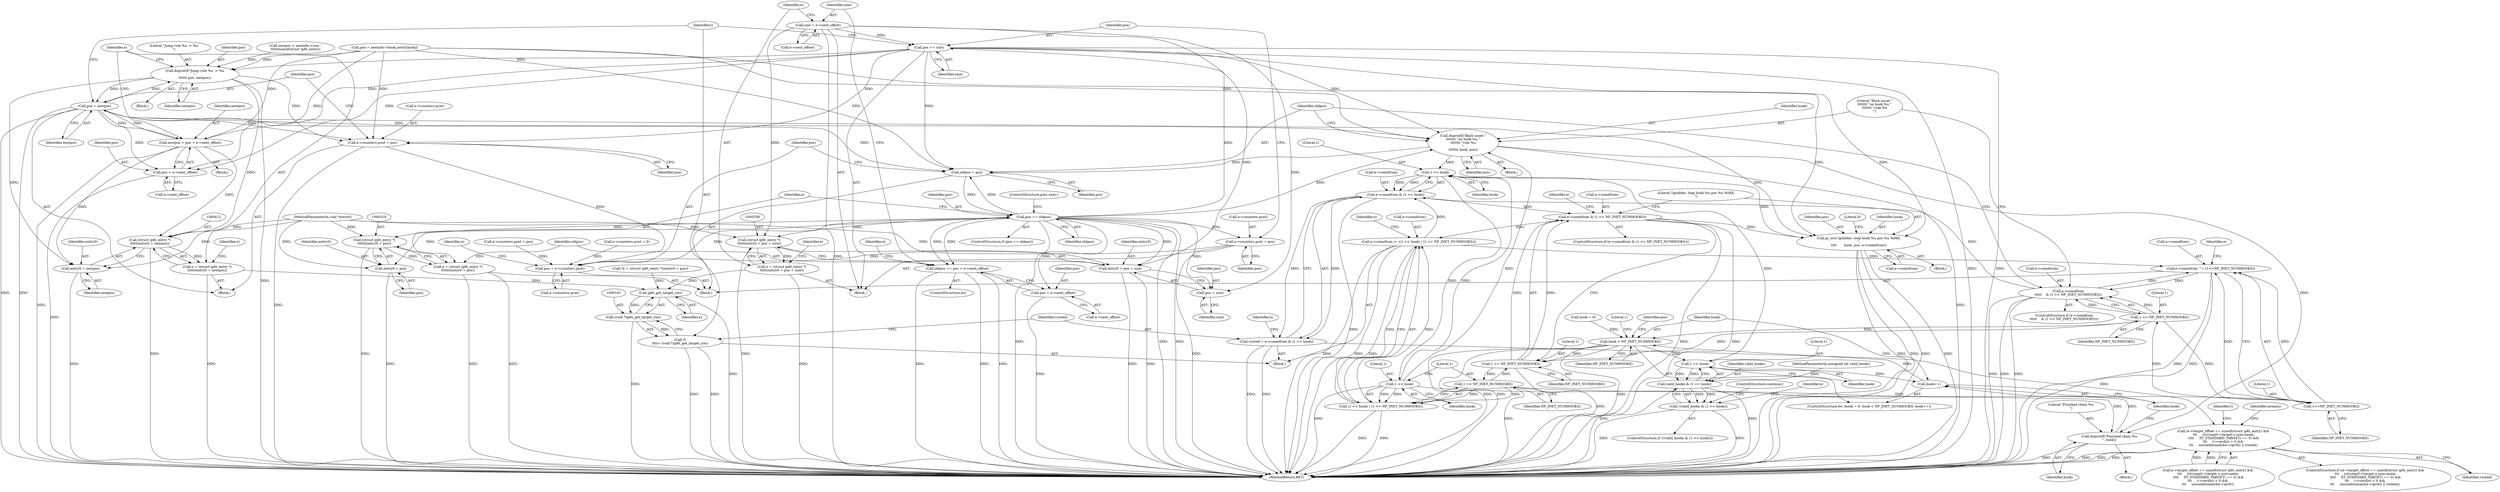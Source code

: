 digraph "0_linux_54d83fc74aa9ec72794373cb47432c5f7fb1a309_11@pointer" {
"1000330" [label="(Call,size = e->next_offset)"];
"1000337" [label="(Call,(struct ip6t_entry *)\n\t\t\t\t\t(entry0 + pos + size))"];
"1000335" [label="(Call,e = (struct ip6t_entry *)\n\t\t\t\t\t(entry0 + pos + size))"];
"1000162" [label="(Call,ip6t_get_target_c(e))"];
"1000160" [label="(Call,(void *)ip6t_get_target_c(e))"];
"1000158" [label="(Call,*t\n\t\t\t\t= (void *)ip6t_get_target_c(e))"];
"1000339" [label="(Call,entry0 + pos + size)"];
"1000341" [label="(Call,pos + size)"];
"1000351" [label="(Call,pos += size)"];
"1000183" [label="(Call,pr_err(\"iptables: loop hook %u pos %u %08X.\n\",\n\t\t\t\t       hook, pos, e->comefrom))"];
"1000290" [label="(Call,duprintf(\"Back unset \"\n\t\t\t\t\t\t\t \"on hook %u \"\n\t\t\t\t\t\t\t \"rule %u\n\",\n\t\t\t\t\t\t\t hook, pos))"];
"1000171" [label="(Call,1 << hook)"];
"1000167" [label="(Call,e->comefrom & (1 << hook))"];
"1000165" [label="(Call,visited = e->comefrom & (1 << hook))"];
"1000204" [label="(Call,(e->target_offset == sizeof(struct ip6t_entry) &&\n \t\t\t     (strcmp(t->target.u.user.name,\n \t\t\t\t     XT_STANDARD_TARGET) == 0) &&\n\t\t\t     t->verdict < 0 &&\n\t\t\t     unconditional(&e->ipv6)) || visited)"];
"1000175" [label="(Call,e->comefrom & (1 << NF_INET_NUMHOOKS))"];
"1000192" [label="(Call,e->comefrom |= ((1 << hook) | (1 << NF_INET_NUMHOOKS)))"];
"1000274" [label="(Call,e->comefrom ^= (1<<NF_INET_NUMHOOKS))"];
"1000282" [label="(Call,e->comefrom\n\t\t\t\t\t    & (1 << NF_INET_NUMHOOKS))"];
"1000197" [label="(Call,1 << hook)"];
"1000196" [label="(Call,(1 << hook) | (1 << NF_INET_NUMHOOKS))"];
"1000427" [label="(Call,duprintf(\"Finished chain %u\n\", hook))"];
"1000121" [label="(Call,hook++)"];
"1000118" [label="(Call,hook < NF_INET_NUMHOOKS)"];
"1000144" [label="(Call,1 << hook)"];
"1000142" [label="(Call,valid_hooks & (1 << hook))"];
"1000141" [label="(Call,!(valid_hooks & (1 << hook)))"];
"1000179" [label="(Call,1 << NF_INET_NUMHOOKS)"];
"1000200" [label="(Call,1 << NF_INET_NUMHOOKS)"];
"1000278" [label="(Call,1<<NF_INET_NUMHOOKS)"];
"1000286" [label="(Call,1 << NF_INET_NUMHOOKS)"];
"1000294" [label="(Call,oldpos = pos)"];
"1000312" [label="(Call,pos == oldpos)"];
"1000318" [label="(Call,(struct ip6t_entry *)\n\t\t\t\t\t\t(entry0 + pos))"];
"1000316" [label="(Call,e = (struct ip6t_entry *)\n\t\t\t\t\t\t(entry0 + pos))"];
"1000320" [label="(Call,entry0 + pos)"];
"1000323" [label="(Call,oldpos == pos + e->next_offset)"];
"1000325" [label="(Call,pos + e->next_offset)"];
"1000344" [label="(Call,e->counters.pcnt = pos)"];
"1000297" [label="(Call,pos = e->counters.pcnt)"];
"1000396" [label="(Call,duprintf(\"Jump rule %u -> %u\n\",\n\t\t\t\t\t\t pos, newpos))"];
"1000411" [label="(Call,(struct ip6t_entry *)\n\t\t\t\t\t(entry0 + newpos))"];
"1000409" [label="(Call,e = (struct ip6t_entry *)\n\t\t\t\t\t(entry0 + newpos))"];
"1000413" [label="(Call,entry0 + newpos)"];
"1000416" [label="(Call,e->counters.pcnt = pos)"];
"1000423" [label="(Call,pos = newpos)"];
"1000402" [label="(Call,newpos = pos + e->next_offset)"];
"1000404" [label="(Call,pos + e->next_offset)"];
"1000292" [label="(Identifier,hook)"];
"1000182" [label="(Block,)"];
"1000326" [label="(Identifier,pos)"];
"1000315" [label="(ControlStructure,goto next;)"];
"1000311" [label="(ControlStructure,if (pos == oldpos))"];
"1000151" [label="(Identifier,e)"];
"1000186" [label="(Identifier,pos)"];
"1000314" [label="(Identifier,oldpos)"];
"1000273" [label="(Block,)"];
"1000422" [label="(Identifier,pos)"];
"1000380" [label="(Block,)"];
"1000141" [label="(Call,!(valid_hooks & (1 << hook)))"];
"1000156" [label="(Block,)"];
"1000290" [label="(Call,duprintf(\"Back unset \"\n\t\t\t\t\t\t\t \"on hook %u \"\n\t\t\t\t\t\t\t \"rule %u\n\",\n\t\t\t\t\t\t\t hook, pos))"];
"1000118" [label="(Call,hook < NF_INET_NUMHOOKS)"];
"1000404" [label="(Call,pos + e->next_offset)"];
"1000146" [label="(Identifier,hook)"];
"1000402" [label="(Call,newpos = pos + e->next_offset)"];
"1000410" [label="(Identifier,e)"];
"1000344" [label="(Call,e->counters.pcnt = pos)"];
"1000162" [label="(Call,ip6t_get_target_c(e))"];
"1000304" [label="(Call,e->counters.pcnt = 0)"];
"1000275" [label="(Call,e->comefrom)"];
"1000115" [label="(Call,hook = 0)"];
"1000179" [label="(Call,1 << NF_INET_NUMHOOKS)"];
"1000176" [label="(Call,e->comefrom)"];
"1000114" [label="(ControlStructure,for (hook = 0; hook < NF_INET_NUMHOOKS; hook++))"];
"1000313" [label="(Identifier,pos)"];
"1000145" [label="(Literal,1)"];
"1000431" [label="(Literal,1)"];
"1000352" [label="(Identifier,pos)"];
"1000123" [label="(Block,)"];
"1000144" [label="(Call,1 << hook)"];
"1000325" [label="(Call,pos + e->next_offset)"];
"1000126" [label="(Identifier,pos)"];
"1000287" [label="(Literal,1)"];
"1000321" [label="(Identifier,entry0)"];
"1000401" [label="(Block,)"];
"1000335" [label="(Call,e = (struct ip6t_entry *)\n\t\t\t\t\t(entry0 + pos + size))"];
"1000177" [label="(Identifier,e)"];
"1000143" [label="(Identifier,valid_hooks)"];
"1000331" [label="(Identifier,size)"];
"1000291" [label="(Literal,\"Back unset \"\n\t\t\t\t\t\t\t \"on hook %u \"\n\t\t\t\t\t\t\t \"rule %u\n\")"];
"1000167" [label="(Call,e->comefrom & (1 << hook))"];
"1000297" [label="(Call,pos = e->counters.pcnt)"];
"1000398" [label="(Identifier,pos)"];
"1000205" [label="(Call,e->target_offset == sizeof(struct ip6t_entry) &&\n \t\t\t     (strcmp(t->target.u.user.name,\n \t\t\t\t     XT_STANDARD_TARGET) == 0) &&\n\t\t\t     t->verdict < 0 &&\n\t\t\t     unconditional(&e->ipv6))"];
"1000171" [label="(Call,1 << hook)"];
"1000414" [label="(Identifier,entry0)"];
"1000323" [label="(Call,oldpos == pos + e->next_offset)"];
"1000340" [label="(Identifier,entry0)"];
"1000120" [label="(Identifier,NF_INET_NUMHOOKS)"];
"1000432" [label="(MethodReturn,RET)"];
"1000142" [label="(Call,valid_hooks & (1 << hook))"];
"1000406" [label="(Call,e->next_offset)"];
"1000119" [label="(Identifier,hook)"];
"1000160" [label="(Call,(void *)ip6t_get_target_c(e))"];
"1000200" [label="(Call,1 << NF_INET_NUMHOOKS)"];
"1000341" [label="(Call,pos + size)"];
"1000168" [label="(Call,e->comefrom)"];
"1000423" [label="(Call,pos = newpos)"];
"1000428" [label="(Literal,\"Finished chain %u\n\")"];
"1000272" [label="(ControlStructure,do)"];
"1000288" [label="(Identifier,NF_INET_NUMHOOKS)"];
"1000343" [label="(Identifier,size)"];
"1000192" [label="(Call,e->comefrom |= ((1 << hook) | (1 << NF_INET_NUMHOOKS)))"];
"1000405" [label="(Identifier,pos)"];
"1000351" [label="(Call,pos += size)"];
"1000425" [label="(Identifier,newpos)"];
"1000318" [label="(Call,(struct ip6t_entry *)\n\t\t\t\t\t\t(entry0 + pos))"];
"1000296" [label="(Identifier,pos)"];
"1000279" [label="(Literal,1)"];
"1000175" [label="(Call,e->comefrom & (1 << NF_INET_NUMHOOKS))"];
"1000330" [label="(Call,size = e->next_offset)"];
"1000427" [label="(Call,duprintf(\"Finished chain %u\n\", hook))"];
"1000345" [label="(Call,e->counters.pcnt)"];
"1000122" [label="(Identifier,hook)"];
"1000281" [label="(ControlStructure,if (e->comefrom\n\t\t\t\t\t    & (1 << NF_INET_NUMHOOKS)))"];
"1000294" [label="(Call,oldpos = pos)"];
"1000249" [label="(Identifier,t)"];
"1000111" [label="(MethodParameterIn,void *entry0)"];
"1000204" [label="(Call,(e->target_offset == sizeof(struct ip6t_entry) &&\n \t\t\t     (strcmp(t->target.u.user.name,\n \t\t\t\t     XT_STANDARD_TARGET) == 0) &&\n\t\t\t     t->verdict < 0 &&\n\t\t\t     unconditional(&e->ipv6)) || visited)"];
"1000110" [label="(MethodParameterIn,unsigned int valid_hooks)"];
"1000337" [label="(Call,(struct ip6t_entry *)\n\t\t\t\t\t(entry0 + pos + size))"];
"1000148" [label="(Call,e->counters.pcnt = pos)"];
"1000147" [label="(ControlStructure,continue;)"];
"1000289" [label="(Block,)"];
"1000409" [label="(Call,e = (struct ip6t_entry *)\n\t\t\t\t\t(entry0 + newpos))"];
"1000320" [label="(Call,entry0 + pos)"];
"1000183" [label="(Call,pr_err(\"iptables: loop hook %u pos %u %08X.\n\",\n\t\t\t\t       hook, pos, e->comefrom))"];
"1000299" [label="(Call,e->counters.pcnt)"];
"1000133" [label="(Call,*e = (struct ip6t_entry *)(entry0 + pos))"];
"1000282" [label="(Call,e->comefrom\n\t\t\t\t\t    & (1 << NF_INET_NUMHOOKS))"];
"1000347" [label="(Identifier,e)"];
"1000358" [label="(Identifier,newpos)"];
"1000283" [label="(Call,e->comefrom)"];
"1000274" [label="(Call,e->comefrom ^= (1<<NF_INET_NUMHOOKS))"];
"1000280" [label="(Identifier,NF_INET_NUMHOOKS)"];
"1000174" [label="(ControlStructure,if (e->comefrom & (1 << NF_INET_NUMHOOKS)))"];
"1000276" [label="(Identifier,e)"];
"1000417" [label="(Call,e->counters.pcnt)"];
"1000317" [label="(Identifier,e)"];
"1000336" [label="(Identifier,e)"];
"1000158" [label="(Call,*t\n\t\t\t\t= (void *)ip6t_get_target_c(e))"];
"1000208" [label="(Identifier,e)"];
"1000403" [label="(Identifier,newpos)"];
"1000121" [label="(Call,hook++)"];
"1000342" [label="(Identifier,pos)"];
"1000324" [label="(Identifier,oldpos)"];
"1000278" [label="(Call,1<<NF_INET_NUMHOOKS)"];
"1000327" [label="(Call,e->next_offset)"];
"1000197" [label="(Call,1 << hook)"];
"1000166" [label="(Identifier,visited)"];
"1000307" [label="(Identifier,e)"];
"1000198" [label="(Literal,1)"];
"1000382" [label="(Call,newpos > newinfo->size -\n\t\t\t\t\t\tsizeof(struct ip6t_entry))"];
"1000196" [label="(Call,(1 << hook) | (1 << NF_INET_NUMHOOKS))"];
"1000413" [label="(Call,entry0 + newpos)"];
"1000355" [label="(Block,)"];
"1000316" [label="(Call,e = (struct ip6t_entry *)\n\t\t\t\t\t\t(entry0 + pos))"];
"1000191" [label="(Literal,0)"];
"1000411" [label="(Call,(struct ip6t_entry *)\n\t\t\t\t\t(entry0 + newpos))"];
"1000424" [label="(Identifier,pos)"];
"1000194" [label="(Identifier,e)"];
"1000416" [label="(Call,e->counters.pcnt = pos)"];
"1000332" [label="(Call,e->next_offset)"];
"1000180" [label="(Literal,1)"];
"1000284" [label="(Identifier,e)"];
"1000295" [label="(Identifier,oldpos)"];
"1000140" [label="(ControlStructure,if (!(valid_hooks & (1 << hook))))"];
"1000165" [label="(Call,visited = e->comefrom & (1 << hook))"];
"1000286" [label="(Call,1 << NF_INET_NUMHOOKS)"];
"1000184" [label="(Literal,\"iptables: loop hook %u pos %u %08X.\n\")"];
"1000353" [label="(Identifier,size)"];
"1000203" [label="(ControlStructure,if ((e->target_offset == sizeof(struct ip6t_entry) &&\n \t\t\t     (strcmp(t->target.u.user.name,\n \t\t\t\t     XT_STANDARD_TARGET) == 0) &&\n\t\t\t     t->verdict < 0 &&\n\t\t\t     unconditional(&e->ipv6)) || visited))"];
"1000298" [label="(Identifier,pos)"];
"1000312" [label="(Call,pos == oldpos)"];
"1000419" [label="(Identifier,e)"];
"1000396" [label="(Call,duprintf(\"Jump rule %u -> %u\n\",\n\t\t\t\t\t\t pos, newpos))"];
"1000237" [label="(Identifier,visited)"];
"1000159" [label="(Identifier,t)"];
"1000187" [label="(Call,e->comefrom)"];
"1000125" [label="(Call,pos = newinfo->hook_entry[hook])"];
"1000293" [label="(Identifier,pos)"];
"1000429" [label="(Identifier,hook)"];
"1000163" [label="(Identifier,e)"];
"1000322" [label="(Identifier,pos)"];
"1000397" [label="(Literal,\"Jump rule %u -> %u\n\")"];
"1000202" [label="(Identifier,NF_INET_NUMHOOKS)"];
"1000350" [label="(Identifier,pos)"];
"1000238" [label="(Block,)"];
"1000201" [label="(Literal,1)"];
"1000399" [label="(Identifier,newpos)"];
"1000173" [label="(Identifier,hook)"];
"1000339" [label="(Call,entry0 + pos + size)"];
"1000415" [label="(Identifier,newpos)"];
"1000172" [label="(Literal,1)"];
"1000185" [label="(Identifier,hook)"];
"1000199" [label="(Identifier,hook)"];
"1000193" [label="(Call,e->comefrom)"];
"1000181" [label="(Identifier,NF_INET_NUMHOOKS)"];
"1000330" -> "1000238"  [label="AST: "];
"1000330" -> "1000332"  [label="CFG: "];
"1000331" -> "1000330"  [label="AST: "];
"1000332" -> "1000330"  [label="AST: "];
"1000336" -> "1000330"  [label="CFG: "];
"1000330" -> "1000432"  [label="DDG: "];
"1000330" -> "1000337"  [label="DDG: "];
"1000330" -> "1000339"  [label="DDG: "];
"1000330" -> "1000341"  [label="DDG: "];
"1000330" -> "1000351"  [label="DDG: "];
"1000337" -> "1000335"  [label="AST: "];
"1000337" -> "1000339"  [label="CFG: "];
"1000338" -> "1000337"  [label="AST: "];
"1000339" -> "1000337"  [label="AST: "];
"1000335" -> "1000337"  [label="CFG: "];
"1000337" -> "1000432"  [label="DDG: "];
"1000337" -> "1000335"  [label="DDG: "];
"1000111" -> "1000337"  [label="DDG: "];
"1000312" -> "1000337"  [label="DDG: "];
"1000335" -> "1000238"  [label="AST: "];
"1000336" -> "1000335"  [label="AST: "];
"1000347" -> "1000335"  [label="CFG: "];
"1000335" -> "1000432"  [label="DDG: "];
"1000335" -> "1000162"  [label="DDG: "];
"1000162" -> "1000160"  [label="AST: "];
"1000162" -> "1000163"  [label="CFG: "];
"1000163" -> "1000162"  [label="AST: "];
"1000160" -> "1000162"  [label="CFG: "];
"1000162" -> "1000432"  [label="DDG: "];
"1000162" -> "1000160"  [label="DDG: "];
"1000133" -> "1000162"  [label="DDG: "];
"1000409" -> "1000162"  [label="DDG: "];
"1000160" -> "1000158"  [label="AST: "];
"1000161" -> "1000160"  [label="AST: "];
"1000158" -> "1000160"  [label="CFG: "];
"1000160" -> "1000432"  [label="DDG: "];
"1000160" -> "1000158"  [label="DDG: "];
"1000158" -> "1000156"  [label="AST: "];
"1000159" -> "1000158"  [label="AST: "];
"1000166" -> "1000158"  [label="CFG: "];
"1000158" -> "1000432"  [label="DDG: "];
"1000158" -> "1000432"  [label="DDG: "];
"1000339" -> "1000341"  [label="CFG: "];
"1000340" -> "1000339"  [label="AST: "];
"1000341" -> "1000339"  [label="AST: "];
"1000339" -> "1000432"  [label="DDG: "];
"1000339" -> "1000432"  [label="DDG: "];
"1000111" -> "1000339"  [label="DDG: "];
"1000312" -> "1000339"  [label="DDG: "];
"1000341" -> "1000343"  [label="CFG: "];
"1000342" -> "1000341"  [label="AST: "];
"1000343" -> "1000341"  [label="AST: "];
"1000312" -> "1000341"  [label="DDG: "];
"1000351" -> "1000238"  [label="AST: "];
"1000351" -> "1000353"  [label="CFG: "];
"1000352" -> "1000351"  [label="AST: "];
"1000353" -> "1000351"  [label="AST: "];
"1000159" -> "1000351"  [label="CFG: "];
"1000351" -> "1000432"  [label="DDG: "];
"1000351" -> "1000432"  [label="DDG: "];
"1000351" -> "1000183"  [label="DDG: "];
"1000351" -> "1000290"  [label="DDG: "];
"1000351" -> "1000294"  [label="DDG: "];
"1000312" -> "1000351"  [label="DDG: "];
"1000351" -> "1000396"  [label="DDG: "];
"1000351" -> "1000402"  [label="DDG: "];
"1000351" -> "1000404"  [label="DDG: "];
"1000351" -> "1000416"  [label="DDG: "];
"1000183" -> "1000182"  [label="AST: "];
"1000183" -> "1000187"  [label="CFG: "];
"1000184" -> "1000183"  [label="AST: "];
"1000185" -> "1000183"  [label="AST: "];
"1000186" -> "1000183"  [label="AST: "];
"1000187" -> "1000183"  [label="AST: "];
"1000191" -> "1000183"  [label="CFG: "];
"1000183" -> "1000432"  [label="DDG: "];
"1000183" -> "1000432"  [label="DDG: "];
"1000183" -> "1000432"  [label="DDG: "];
"1000183" -> "1000432"  [label="DDG: "];
"1000171" -> "1000183"  [label="DDG: "];
"1000423" -> "1000183"  [label="DDG: "];
"1000125" -> "1000183"  [label="DDG: "];
"1000175" -> "1000183"  [label="DDG: "];
"1000290" -> "1000289"  [label="AST: "];
"1000290" -> "1000293"  [label="CFG: "];
"1000291" -> "1000290"  [label="AST: "];
"1000292" -> "1000290"  [label="AST: "];
"1000293" -> "1000290"  [label="AST: "];
"1000295" -> "1000290"  [label="CFG: "];
"1000290" -> "1000432"  [label="DDG: "];
"1000290" -> "1000171"  [label="DDG: "];
"1000197" -> "1000290"  [label="DDG: "];
"1000423" -> "1000290"  [label="DDG: "];
"1000312" -> "1000290"  [label="DDG: "];
"1000125" -> "1000290"  [label="DDG: "];
"1000290" -> "1000294"  [label="DDG: "];
"1000290" -> "1000427"  [label="DDG: "];
"1000171" -> "1000167"  [label="AST: "];
"1000171" -> "1000173"  [label="CFG: "];
"1000172" -> "1000171"  [label="AST: "];
"1000173" -> "1000171"  [label="AST: "];
"1000167" -> "1000171"  [label="CFG: "];
"1000171" -> "1000167"  [label="DDG: "];
"1000171" -> "1000167"  [label="DDG: "];
"1000197" -> "1000171"  [label="DDG: "];
"1000144" -> "1000171"  [label="DDG: "];
"1000171" -> "1000197"  [label="DDG: "];
"1000167" -> "1000165"  [label="AST: "];
"1000168" -> "1000167"  [label="AST: "];
"1000165" -> "1000167"  [label="CFG: "];
"1000167" -> "1000432"  [label="DDG: "];
"1000167" -> "1000165"  [label="DDG: "];
"1000167" -> "1000165"  [label="DDG: "];
"1000192" -> "1000167"  [label="DDG: "];
"1000282" -> "1000167"  [label="DDG: "];
"1000167" -> "1000175"  [label="DDG: "];
"1000165" -> "1000156"  [label="AST: "];
"1000166" -> "1000165"  [label="AST: "];
"1000177" -> "1000165"  [label="CFG: "];
"1000165" -> "1000432"  [label="DDG: "];
"1000165" -> "1000432"  [label="DDG: "];
"1000165" -> "1000204"  [label="DDG: "];
"1000204" -> "1000203"  [label="AST: "];
"1000204" -> "1000205"  [label="CFG: "];
"1000204" -> "1000237"  [label="CFG: "];
"1000205" -> "1000204"  [label="AST: "];
"1000237" -> "1000204"  [label="AST: "];
"1000249" -> "1000204"  [label="CFG: "];
"1000358" -> "1000204"  [label="CFG: "];
"1000204" -> "1000432"  [label="DDG: "];
"1000204" -> "1000432"  [label="DDG: "];
"1000204" -> "1000432"  [label="DDG: "];
"1000205" -> "1000204"  [label="DDG: "];
"1000205" -> "1000204"  [label="DDG: "];
"1000175" -> "1000174"  [label="AST: "];
"1000175" -> "1000179"  [label="CFG: "];
"1000176" -> "1000175"  [label="AST: "];
"1000179" -> "1000175"  [label="AST: "];
"1000184" -> "1000175"  [label="CFG: "];
"1000194" -> "1000175"  [label="CFG: "];
"1000175" -> "1000432"  [label="DDG: "];
"1000175" -> "1000432"  [label="DDG: "];
"1000179" -> "1000175"  [label="DDG: "];
"1000179" -> "1000175"  [label="DDG: "];
"1000175" -> "1000192"  [label="DDG: "];
"1000192" -> "1000156"  [label="AST: "];
"1000192" -> "1000196"  [label="CFG: "];
"1000193" -> "1000192"  [label="AST: "];
"1000196" -> "1000192"  [label="AST: "];
"1000208" -> "1000192"  [label="CFG: "];
"1000192" -> "1000432"  [label="DDG: "];
"1000192" -> "1000432"  [label="DDG: "];
"1000192" -> "1000432"  [label="DDG: "];
"1000196" -> "1000192"  [label="DDG: "];
"1000196" -> "1000192"  [label="DDG: "];
"1000192" -> "1000274"  [label="DDG: "];
"1000274" -> "1000273"  [label="AST: "];
"1000274" -> "1000278"  [label="CFG: "];
"1000275" -> "1000274"  [label="AST: "];
"1000278" -> "1000274"  [label="AST: "];
"1000284" -> "1000274"  [label="CFG: "];
"1000274" -> "1000432"  [label="DDG: "];
"1000274" -> "1000432"  [label="DDG: "];
"1000282" -> "1000274"  [label="DDG: "];
"1000278" -> "1000274"  [label="DDG: "];
"1000278" -> "1000274"  [label="DDG: "];
"1000274" -> "1000282"  [label="DDG: "];
"1000282" -> "1000281"  [label="AST: "];
"1000282" -> "1000286"  [label="CFG: "];
"1000283" -> "1000282"  [label="AST: "];
"1000286" -> "1000282"  [label="AST: "];
"1000291" -> "1000282"  [label="CFG: "];
"1000295" -> "1000282"  [label="CFG: "];
"1000282" -> "1000432"  [label="DDG: "];
"1000282" -> "1000432"  [label="DDG: "];
"1000282" -> "1000432"  [label="DDG: "];
"1000286" -> "1000282"  [label="DDG: "];
"1000286" -> "1000282"  [label="DDG: "];
"1000197" -> "1000196"  [label="AST: "];
"1000197" -> "1000199"  [label="CFG: "];
"1000198" -> "1000197"  [label="AST: "];
"1000199" -> "1000197"  [label="AST: "];
"1000201" -> "1000197"  [label="CFG: "];
"1000197" -> "1000432"  [label="DDG: "];
"1000197" -> "1000196"  [label="DDG: "];
"1000197" -> "1000196"  [label="DDG: "];
"1000197" -> "1000427"  [label="DDG: "];
"1000196" -> "1000200"  [label="CFG: "];
"1000200" -> "1000196"  [label="AST: "];
"1000196" -> "1000432"  [label="DDG: "];
"1000196" -> "1000432"  [label="DDG: "];
"1000200" -> "1000196"  [label="DDG: "];
"1000200" -> "1000196"  [label="DDG: "];
"1000427" -> "1000123"  [label="AST: "];
"1000427" -> "1000429"  [label="CFG: "];
"1000428" -> "1000427"  [label="AST: "];
"1000429" -> "1000427"  [label="AST: "];
"1000122" -> "1000427"  [label="CFG: "];
"1000427" -> "1000432"  [label="DDG: "];
"1000427" -> "1000121"  [label="DDG: "];
"1000121" -> "1000114"  [label="AST: "];
"1000121" -> "1000122"  [label="CFG: "];
"1000122" -> "1000121"  [label="AST: "];
"1000119" -> "1000121"  [label="CFG: "];
"1000121" -> "1000118"  [label="DDG: "];
"1000144" -> "1000121"  [label="DDG: "];
"1000118" -> "1000114"  [label="AST: "];
"1000118" -> "1000120"  [label="CFG: "];
"1000119" -> "1000118"  [label="AST: "];
"1000120" -> "1000118"  [label="AST: "];
"1000126" -> "1000118"  [label="CFG: "];
"1000431" -> "1000118"  [label="CFG: "];
"1000118" -> "1000432"  [label="DDG: "];
"1000118" -> "1000432"  [label="DDG: "];
"1000118" -> "1000432"  [label="DDG: "];
"1000115" -> "1000118"  [label="DDG: "];
"1000286" -> "1000118"  [label="DDG: "];
"1000118" -> "1000144"  [label="DDG: "];
"1000118" -> "1000179"  [label="DDG: "];
"1000144" -> "1000142"  [label="AST: "];
"1000144" -> "1000146"  [label="CFG: "];
"1000145" -> "1000144"  [label="AST: "];
"1000146" -> "1000144"  [label="AST: "];
"1000142" -> "1000144"  [label="CFG: "];
"1000144" -> "1000142"  [label="DDG: "];
"1000144" -> "1000142"  [label="DDG: "];
"1000142" -> "1000141"  [label="AST: "];
"1000143" -> "1000142"  [label="AST: "];
"1000141" -> "1000142"  [label="CFG: "];
"1000142" -> "1000432"  [label="DDG: "];
"1000142" -> "1000432"  [label="DDG: "];
"1000142" -> "1000141"  [label="DDG: "];
"1000142" -> "1000141"  [label="DDG: "];
"1000110" -> "1000142"  [label="DDG: "];
"1000141" -> "1000140"  [label="AST: "];
"1000147" -> "1000141"  [label="CFG: "];
"1000151" -> "1000141"  [label="CFG: "];
"1000141" -> "1000432"  [label="DDG: "];
"1000141" -> "1000432"  [label="DDG: "];
"1000179" -> "1000181"  [label="CFG: "];
"1000180" -> "1000179"  [label="AST: "];
"1000181" -> "1000179"  [label="AST: "];
"1000179" -> "1000432"  [label="DDG: "];
"1000286" -> "1000179"  [label="DDG: "];
"1000200" -> "1000179"  [label="DDG: "];
"1000179" -> "1000200"  [label="DDG: "];
"1000200" -> "1000202"  [label="CFG: "];
"1000201" -> "1000200"  [label="AST: "];
"1000202" -> "1000200"  [label="AST: "];
"1000200" -> "1000432"  [label="DDG: "];
"1000200" -> "1000278"  [label="DDG: "];
"1000278" -> "1000280"  [label="CFG: "];
"1000279" -> "1000278"  [label="AST: "];
"1000280" -> "1000278"  [label="AST: "];
"1000286" -> "1000278"  [label="DDG: "];
"1000278" -> "1000286"  [label="DDG: "];
"1000286" -> "1000288"  [label="CFG: "];
"1000287" -> "1000286"  [label="AST: "];
"1000288" -> "1000286"  [label="AST: "];
"1000294" -> "1000273"  [label="AST: "];
"1000294" -> "1000296"  [label="CFG: "];
"1000295" -> "1000294"  [label="AST: "];
"1000296" -> "1000294"  [label="AST: "];
"1000298" -> "1000294"  [label="CFG: "];
"1000423" -> "1000294"  [label="DDG: "];
"1000312" -> "1000294"  [label="DDG: "];
"1000125" -> "1000294"  [label="DDG: "];
"1000294" -> "1000312"  [label="DDG: "];
"1000312" -> "1000311"  [label="AST: "];
"1000312" -> "1000314"  [label="CFG: "];
"1000313" -> "1000312"  [label="AST: "];
"1000314" -> "1000312"  [label="AST: "];
"1000315" -> "1000312"  [label="CFG: "];
"1000317" -> "1000312"  [label="CFG: "];
"1000312" -> "1000432"  [label="DDG: "];
"1000312" -> "1000432"  [label="DDG: "];
"1000312" -> "1000432"  [label="DDG: "];
"1000297" -> "1000312"  [label="DDG: "];
"1000312" -> "1000318"  [label="DDG: "];
"1000312" -> "1000320"  [label="DDG: "];
"1000312" -> "1000323"  [label="DDG: "];
"1000312" -> "1000323"  [label="DDG: "];
"1000312" -> "1000325"  [label="DDG: "];
"1000312" -> "1000344"  [label="DDG: "];
"1000318" -> "1000316"  [label="AST: "];
"1000318" -> "1000320"  [label="CFG: "];
"1000319" -> "1000318"  [label="AST: "];
"1000320" -> "1000318"  [label="AST: "];
"1000316" -> "1000318"  [label="CFG: "];
"1000318" -> "1000432"  [label="DDG: "];
"1000318" -> "1000316"  [label="DDG: "];
"1000111" -> "1000318"  [label="DDG: "];
"1000316" -> "1000273"  [label="AST: "];
"1000317" -> "1000316"  [label="AST: "];
"1000324" -> "1000316"  [label="CFG: "];
"1000316" -> "1000432"  [label="DDG: "];
"1000316" -> "1000432"  [label="DDG: "];
"1000320" -> "1000322"  [label="CFG: "];
"1000321" -> "1000320"  [label="AST: "];
"1000322" -> "1000320"  [label="AST: "];
"1000320" -> "1000432"  [label="DDG: "];
"1000111" -> "1000320"  [label="DDG: "];
"1000323" -> "1000272"  [label="AST: "];
"1000323" -> "1000325"  [label="CFG: "];
"1000324" -> "1000323"  [label="AST: "];
"1000325" -> "1000323"  [label="AST: "];
"1000276" -> "1000323"  [label="CFG: "];
"1000331" -> "1000323"  [label="CFG: "];
"1000323" -> "1000432"  [label="DDG: "];
"1000323" -> "1000432"  [label="DDG: "];
"1000323" -> "1000432"  [label="DDG: "];
"1000325" -> "1000327"  [label="CFG: "];
"1000326" -> "1000325"  [label="AST: "];
"1000327" -> "1000325"  [label="AST: "];
"1000325" -> "1000432"  [label="DDG: "];
"1000344" -> "1000238"  [label="AST: "];
"1000344" -> "1000350"  [label="CFG: "];
"1000345" -> "1000344"  [label="AST: "];
"1000350" -> "1000344"  [label="AST: "];
"1000352" -> "1000344"  [label="CFG: "];
"1000344" -> "1000432"  [label="DDG: "];
"1000344" -> "1000297"  [label="DDG: "];
"1000297" -> "1000273"  [label="AST: "];
"1000297" -> "1000299"  [label="CFG: "];
"1000298" -> "1000297"  [label="AST: "];
"1000299" -> "1000297"  [label="AST: "];
"1000307" -> "1000297"  [label="CFG: "];
"1000304" -> "1000297"  [label="DDG: "];
"1000148" -> "1000297"  [label="DDG: "];
"1000416" -> "1000297"  [label="DDG: "];
"1000396" -> "1000380"  [label="AST: "];
"1000396" -> "1000399"  [label="CFG: "];
"1000397" -> "1000396"  [label="AST: "];
"1000398" -> "1000396"  [label="AST: "];
"1000399" -> "1000396"  [label="AST: "];
"1000410" -> "1000396"  [label="CFG: "];
"1000396" -> "1000432"  [label="DDG: "];
"1000423" -> "1000396"  [label="DDG: "];
"1000125" -> "1000396"  [label="DDG: "];
"1000382" -> "1000396"  [label="DDG: "];
"1000396" -> "1000411"  [label="DDG: "];
"1000396" -> "1000413"  [label="DDG: "];
"1000396" -> "1000416"  [label="DDG: "];
"1000396" -> "1000423"  [label="DDG: "];
"1000411" -> "1000409"  [label="AST: "];
"1000411" -> "1000413"  [label="CFG: "];
"1000412" -> "1000411"  [label="AST: "];
"1000413" -> "1000411"  [label="AST: "];
"1000409" -> "1000411"  [label="CFG: "];
"1000411" -> "1000432"  [label="DDG: "];
"1000411" -> "1000409"  [label="DDG: "];
"1000111" -> "1000411"  [label="DDG: "];
"1000402" -> "1000411"  [label="DDG: "];
"1000409" -> "1000355"  [label="AST: "];
"1000410" -> "1000409"  [label="AST: "];
"1000419" -> "1000409"  [label="CFG: "];
"1000409" -> "1000432"  [label="DDG: "];
"1000413" -> "1000415"  [label="CFG: "];
"1000414" -> "1000413"  [label="AST: "];
"1000415" -> "1000413"  [label="AST: "];
"1000413" -> "1000432"  [label="DDG: "];
"1000111" -> "1000413"  [label="DDG: "];
"1000402" -> "1000413"  [label="DDG: "];
"1000416" -> "1000355"  [label="AST: "];
"1000416" -> "1000422"  [label="CFG: "];
"1000417" -> "1000416"  [label="AST: "];
"1000422" -> "1000416"  [label="AST: "];
"1000424" -> "1000416"  [label="CFG: "];
"1000416" -> "1000432"  [label="DDG: "];
"1000423" -> "1000416"  [label="DDG: "];
"1000125" -> "1000416"  [label="DDG: "];
"1000423" -> "1000355"  [label="AST: "];
"1000423" -> "1000425"  [label="CFG: "];
"1000424" -> "1000423"  [label="AST: "];
"1000425" -> "1000423"  [label="AST: "];
"1000159" -> "1000423"  [label="CFG: "];
"1000423" -> "1000432"  [label="DDG: "];
"1000423" -> "1000432"  [label="DDG: "];
"1000423" -> "1000402"  [label="DDG: "];
"1000423" -> "1000404"  [label="DDG: "];
"1000402" -> "1000423"  [label="DDG: "];
"1000402" -> "1000401"  [label="AST: "];
"1000402" -> "1000404"  [label="CFG: "];
"1000403" -> "1000402"  [label="AST: "];
"1000404" -> "1000402"  [label="AST: "];
"1000410" -> "1000402"  [label="CFG: "];
"1000402" -> "1000432"  [label="DDG: "];
"1000125" -> "1000402"  [label="DDG: "];
"1000404" -> "1000406"  [label="CFG: "];
"1000405" -> "1000404"  [label="AST: "];
"1000406" -> "1000404"  [label="AST: "];
"1000404" -> "1000432"  [label="DDG: "];
"1000125" -> "1000404"  [label="DDG: "];
}
